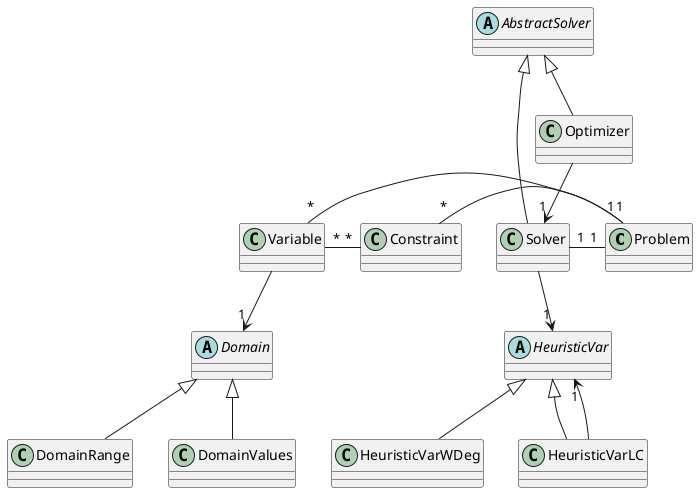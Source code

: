 @startuml

class Problem
abstract class Domain
class DomainRange
class DomainValues
class Variable
abstract class AbstractSolver
class Solver
class Optimizer
class Constraint

abstract class HeuristicVar
class HeuristicVarWDeg
class HeuristicVarLC

Domain <|-- DomainRange
Domain <|-- DomainValues
Variable --> "1" Domain
Variable "*" - "*" Constraint
Variable "*" - "1" Problem
Constraint "*" - "1" Problem
Solver "1" - "1" Problem

AbstractSolver <|-- Solver
AbstractSolver <|-- Optimizer
Optimizer --> "1" Solver

HeuristicVar <|-- HeuristicVarWDeg
HeuristicVar <|-- HeuristicVarLC
HeuristicVarLC --> "1" HeuristicVar
Solver --> "1" HeuristicVar
@enduml